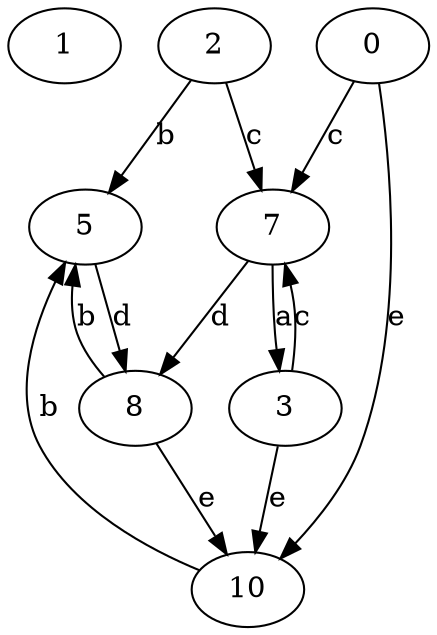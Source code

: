 strict digraph  {
1;
2;
3;
5;
7;
8;
0;
10;
2 -> 5  [label=b];
2 -> 7  [label=c];
3 -> 7  [label=c];
3 -> 10  [label=e];
5 -> 8  [label=d];
7 -> 3  [label=a];
7 -> 8  [label=d];
8 -> 5  [label=b];
8 -> 10  [label=e];
0 -> 7  [label=c];
0 -> 10  [label=e];
10 -> 5  [label=b];
}
